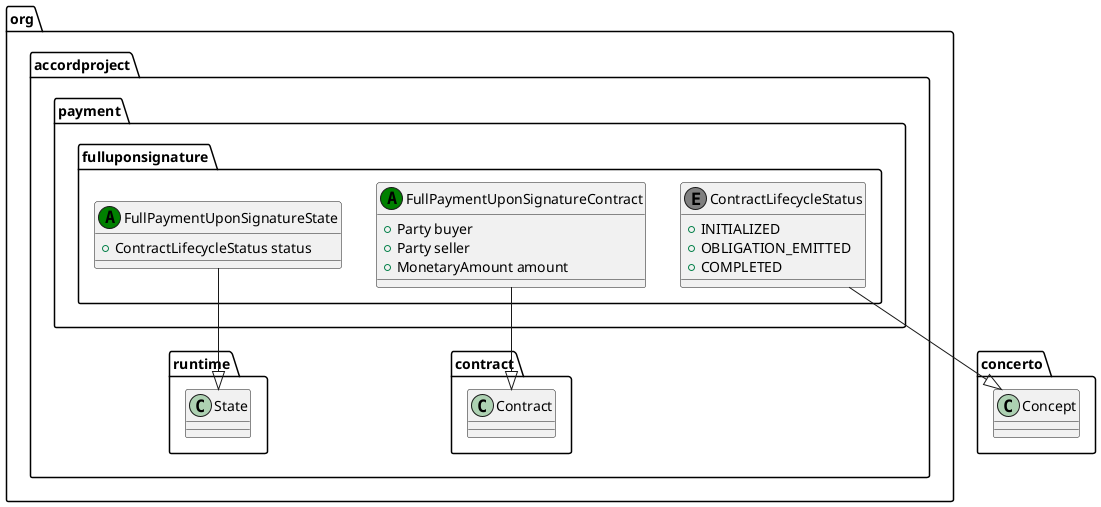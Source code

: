 @startuml
class org.accordproject.payment.fulluponsignature.FullPaymentUponSignatureState << (A,green) >> {
   + ContractLifecycleStatus status
}
org.accordproject.payment.fulluponsignature.FullPaymentUponSignatureState --|> org.accordproject.runtime.State
class org.accordproject.payment.fulluponsignature.ContractLifecycleStatus << (E,grey) >> {
   + INITIALIZED
   + OBLIGATION_EMITTED
   + COMPLETED
}
org.accordproject.payment.fulluponsignature.ContractLifecycleStatus --|> concerto.Concept
class org.accordproject.payment.fulluponsignature.FullPaymentUponSignatureContract << (A,green) >> {
   + Party buyer
   + Party seller
   + MonetaryAmount amount
}
org.accordproject.payment.fulluponsignature.FullPaymentUponSignatureContract --|> org.accordproject.contract.Contract
@enduml
